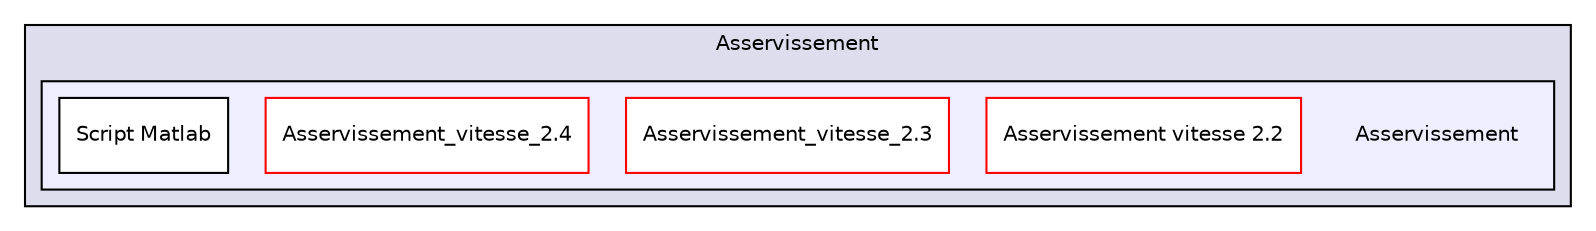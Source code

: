 digraph "Module Moteur/Software/Asservissement/Asservissement" {
  compound=true
  node [ fontsize="10", fontname="Helvetica"];
  edge [ labelfontsize="10", labelfontname="Helvetica"];
  subgraph clusterdir_6c9639399f875dbf2ecd251f38cb1726 {
    graph [ bgcolor="#ddddee", pencolor="black", label="Asservissement" fontname="Helvetica", fontsize="10", URL="dir_6c9639399f875dbf2ecd251f38cb1726.html"]
  subgraph clusterdir_015792a4dd2b8cb6ab1d637735ba0c6d {
    graph [ bgcolor="#eeeeff", pencolor="black", label="" URL="dir_015792a4dd2b8cb6ab1d637735ba0c6d.html"];
    dir_015792a4dd2b8cb6ab1d637735ba0c6d [shape=plaintext label="Asservissement"];
    dir_0c91bcd3357561204097bc1895a31663 [shape=box label="Asservissement vitesse 2.2" color="red" fillcolor="white" style="filled" URL="dir_0c91bcd3357561204097bc1895a31663.html"];
    dir_69eed6df416581da6d68adc0791dec93 [shape=box label="Asservissement_vitesse_2.3" color="red" fillcolor="white" style="filled" URL="dir_69eed6df416581da6d68adc0791dec93.html"];
    dir_5e2791eb1f58290527dd26059753918e [shape=box label="Asservissement_vitesse_2.4" color="red" fillcolor="white" style="filled" URL="dir_5e2791eb1f58290527dd26059753918e.html"];
    dir_a6b6149198067dee26f29492ab2d162c [shape=box label="Script Matlab" color="black" fillcolor="white" style="filled" URL="dir_a6b6149198067dee26f29492ab2d162c.html"];
  }
  }
}
